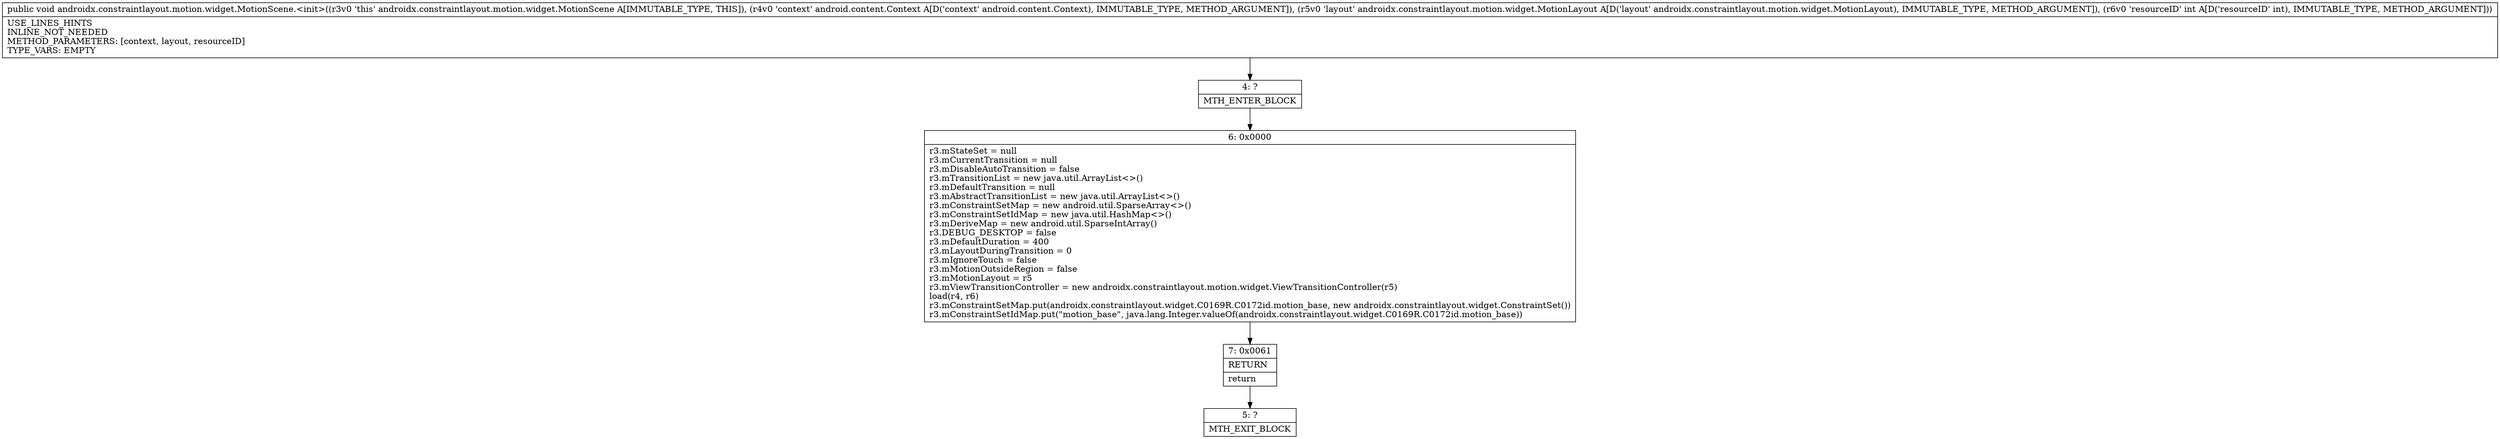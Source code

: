 digraph "CFG forandroidx.constraintlayout.motion.widget.MotionScene.\<init\>(Landroid\/content\/Context;Landroidx\/constraintlayout\/motion\/widget\/MotionLayout;I)V" {
Node_4 [shape=record,label="{4\:\ ?|MTH_ENTER_BLOCK\l}"];
Node_6 [shape=record,label="{6\:\ 0x0000|r3.mStateSet = null\lr3.mCurrentTransition = null\lr3.mDisableAutoTransition = false\lr3.mTransitionList = new java.util.ArrayList\<\>()\lr3.mDefaultTransition = null\lr3.mAbstractTransitionList = new java.util.ArrayList\<\>()\lr3.mConstraintSetMap = new android.util.SparseArray\<\>()\lr3.mConstraintSetIdMap = new java.util.HashMap\<\>()\lr3.mDeriveMap = new android.util.SparseIntArray()\lr3.DEBUG_DESKTOP = false\lr3.mDefaultDuration = 400\lr3.mLayoutDuringTransition = 0\lr3.mIgnoreTouch = false\lr3.mMotionOutsideRegion = false\lr3.mMotionLayout = r5\lr3.mViewTransitionController = new androidx.constraintlayout.motion.widget.ViewTransitionController(r5)\lload(r4, r6)\lr3.mConstraintSetMap.put(androidx.constraintlayout.widget.C0169R.C0172id.motion_base, new androidx.constraintlayout.widget.ConstraintSet())\lr3.mConstraintSetIdMap.put(\"motion_base\", java.lang.Integer.valueOf(androidx.constraintlayout.widget.C0169R.C0172id.motion_base))\l}"];
Node_7 [shape=record,label="{7\:\ 0x0061|RETURN\l|return\l}"];
Node_5 [shape=record,label="{5\:\ ?|MTH_EXIT_BLOCK\l}"];
MethodNode[shape=record,label="{public void androidx.constraintlayout.motion.widget.MotionScene.\<init\>((r3v0 'this' androidx.constraintlayout.motion.widget.MotionScene A[IMMUTABLE_TYPE, THIS]), (r4v0 'context' android.content.Context A[D('context' android.content.Context), IMMUTABLE_TYPE, METHOD_ARGUMENT]), (r5v0 'layout' androidx.constraintlayout.motion.widget.MotionLayout A[D('layout' androidx.constraintlayout.motion.widget.MotionLayout), IMMUTABLE_TYPE, METHOD_ARGUMENT]), (r6v0 'resourceID' int A[D('resourceID' int), IMMUTABLE_TYPE, METHOD_ARGUMENT]))  | USE_LINES_HINTS\lINLINE_NOT_NEEDED\lMETHOD_PARAMETERS: [context, layout, resourceID]\lTYPE_VARS: EMPTY\l}"];
MethodNode -> Node_4;Node_4 -> Node_6;
Node_6 -> Node_7;
Node_7 -> Node_5;
}

